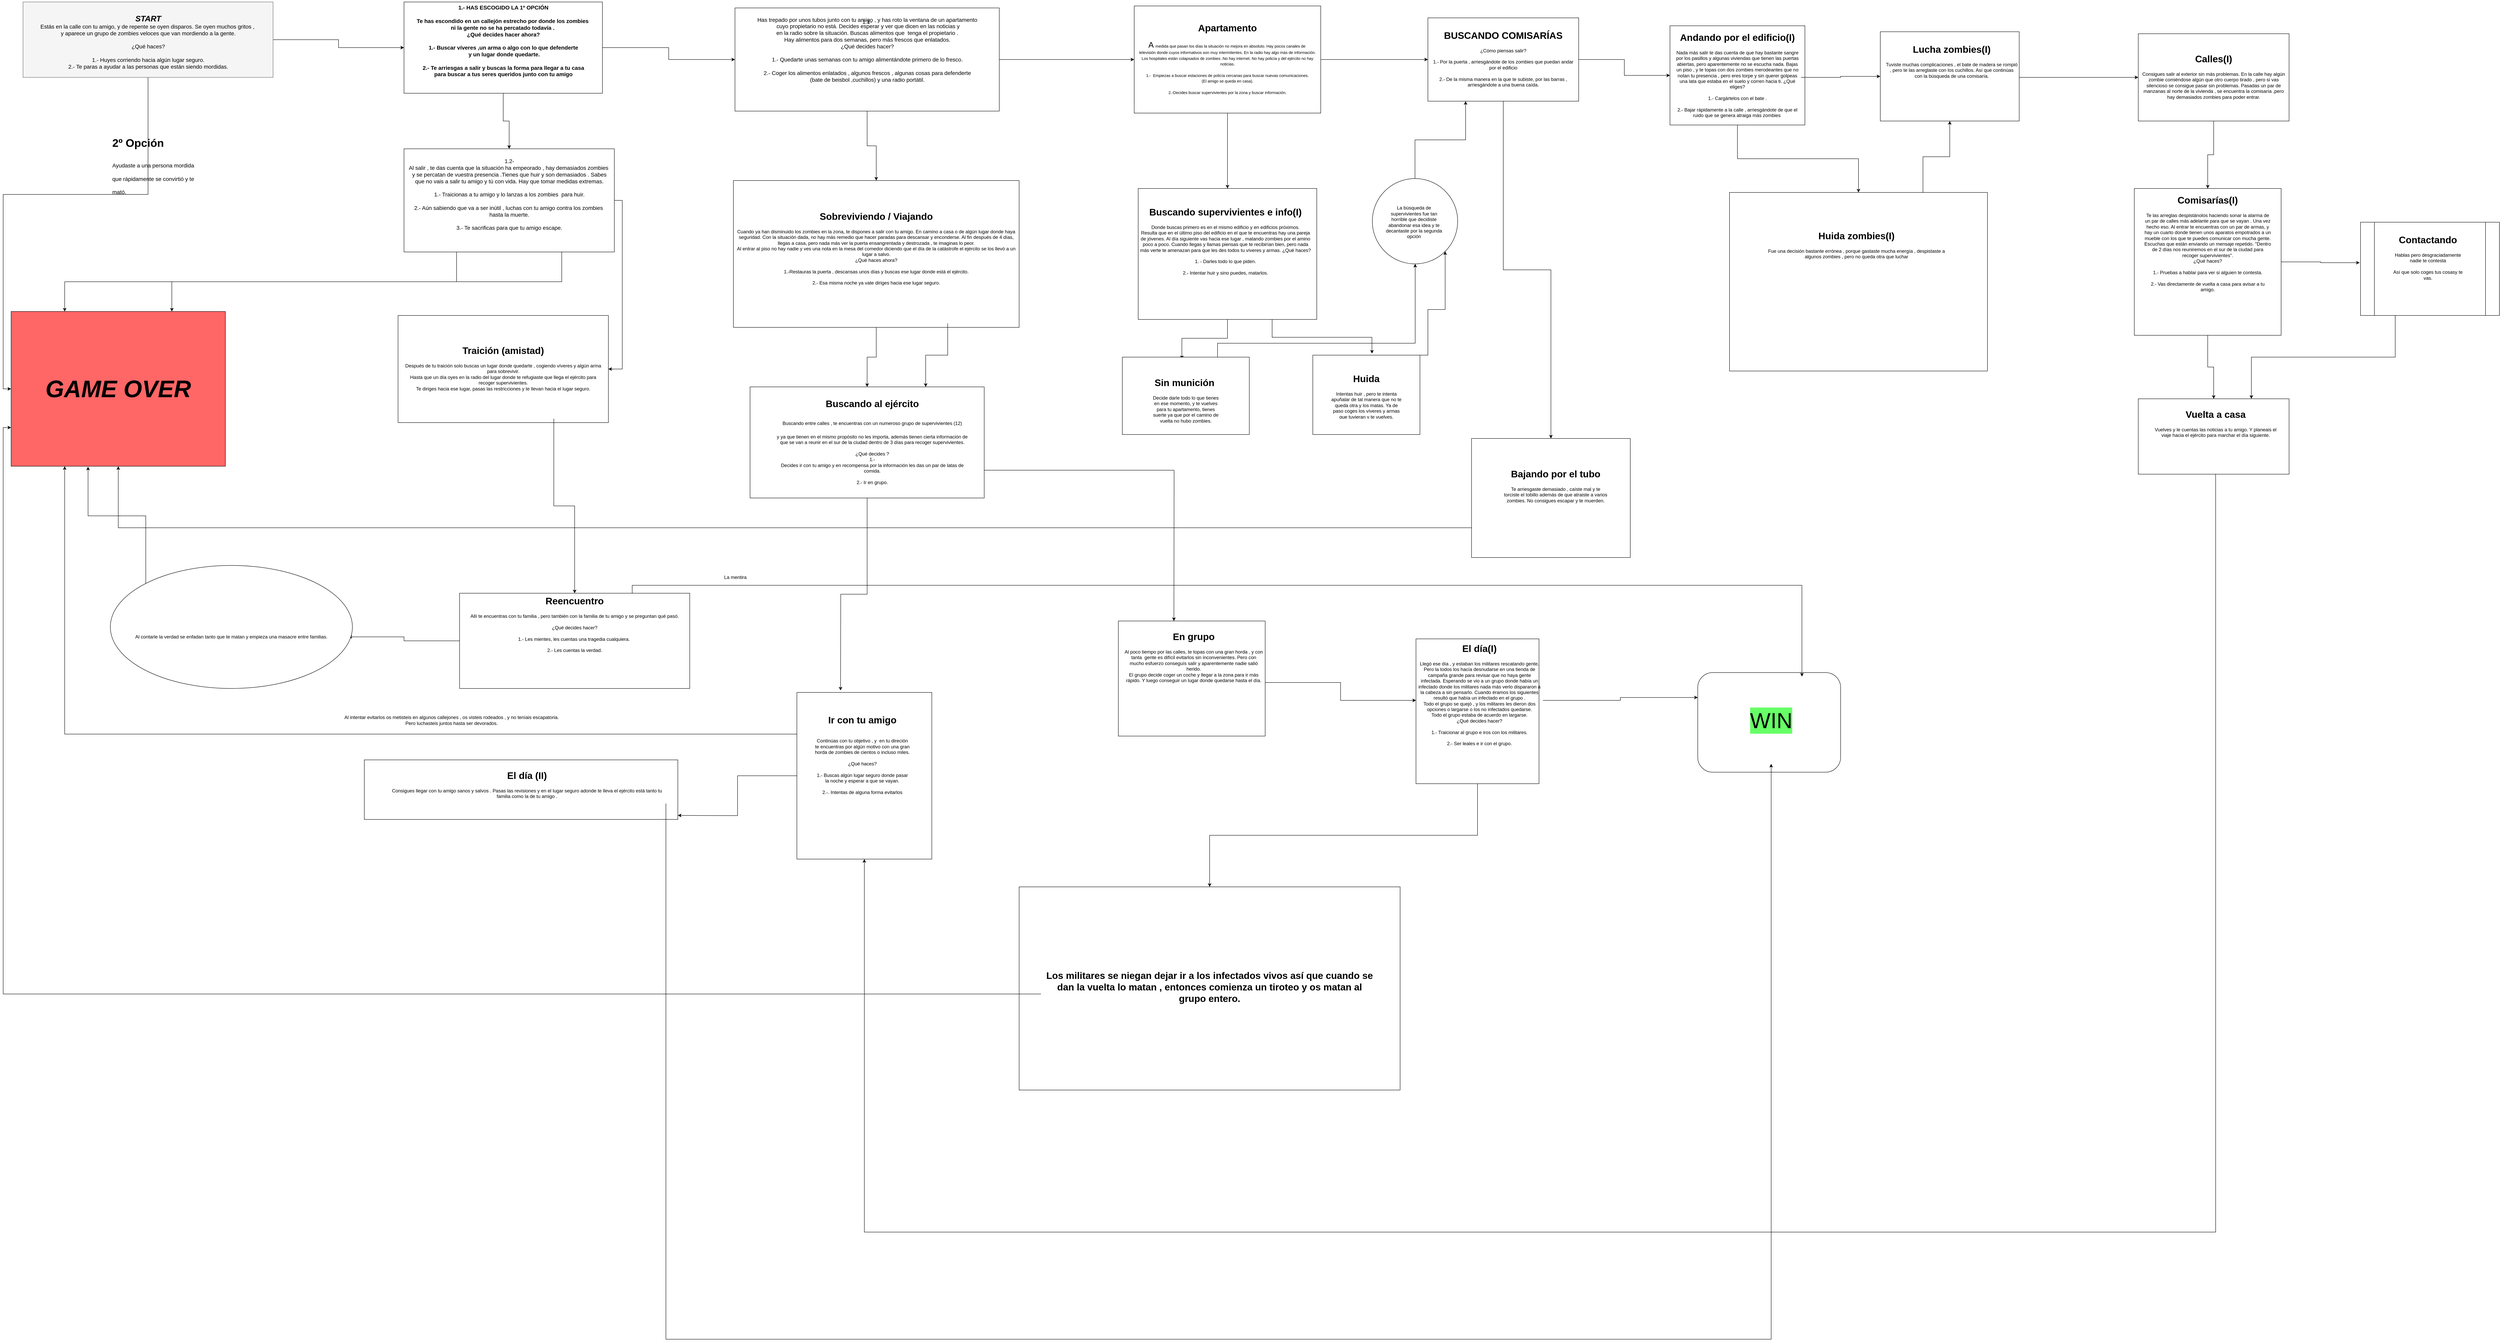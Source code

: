 <mxfile version="13.9.2" type="github">
  <diagram id="TumvB3jtfq2kJoedRNaW" name="Page-1">
    <mxGraphModel dx="8265" dy="4388" grid="1" gridSize="10" guides="1" tooltips="1" connect="1" arrows="1" fold="1" page="1" pageScale="1" pageWidth="827" pageHeight="1169" math="0" shadow="0">
      <root>
        <mxCell id="0" />
        <mxCell id="1" parent="0" />
        <mxCell id="l0OJAWfN0QNwZ4EXdsEu-7" style="edgeStyle=orthogonalEdgeStyle;rounded=0;orthogonalLoop=1;jettySize=auto;html=1;exitX=1;exitY=0.5;exitDx=0;exitDy=0;entryX=0;entryY=0.5;entryDx=0;entryDy=0;fontSize=14;" parent="1" source="l0OJAWfN0QNwZ4EXdsEu-1" target="l0OJAWfN0QNwZ4EXdsEu-4" edge="1">
          <mxGeometry relative="1" as="geometry" />
        </mxCell>
        <mxCell id="l0OJAWfN0QNwZ4EXdsEu-21" style="edgeStyle=orthogonalEdgeStyle;rounded=0;orthogonalLoop=1;jettySize=auto;html=1;exitX=0.5;exitY=1;exitDx=0;exitDy=0;entryX=0;entryY=0.5;entryDx=0;entryDy=0;fontSize=14;" parent="1" source="l0OJAWfN0QNwZ4EXdsEu-1" target="l0OJAWfN0QNwZ4EXdsEu-18" edge="1">
          <mxGeometry relative="1" as="geometry" />
        </mxCell>
        <mxCell id="l0OJAWfN0QNwZ4EXdsEu-1" value="" style="rounded=0;whiteSpace=wrap;html=1;fillColor=#f5f5f5;strokeColor=#666666;fontColor=#333333;fontFamily=Lucida Caligraphy;fontSize=14;" parent="1" vertex="1">
          <mxGeometry x="-140" y="30" width="630" height="190" as="geometry" />
        </mxCell>
        <mxCell id="l0OJAWfN0QNwZ4EXdsEu-2" value="&lt;div style=&quot;font-size: 20px&quot;&gt;&lt;i&gt;&lt;b&gt;START&lt;/b&gt;&lt;/i&gt;&lt;/div&gt;&lt;div&gt;Estás en la calle con tu amigo, y de repente se oyen disparos. Se oyen muchos gritos ,&amp;nbsp;&lt;/div&gt;&lt;div&gt;y aparece un grupo de zombies veloces que van mordiendo a la gente.&lt;/div&gt;&lt;div&gt;&lt;br&gt;&lt;/div&gt;&lt;div&gt;¿Qué haces?&lt;/div&gt;&lt;div&gt;&lt;br&gt;&lt;/div&gt;&lt;div&gt;1.- Huyes corriendo hacia algún lugar seguro.&lt;/div&gt;&lt;div&gt;2.- Te paras a ayudar a las personas que están siendo mordidas.&lt;/div&gt;" style="text;html=1;resizable=0;autosize=1;align=center;verticalAlign=middle;points=[];fillColor=none;strokeColor=none;rounded=0;fontSize=14;" parent="1" vertex="1">
          <mxGeometry x="-105" y="60" width="560" height="140" as="geometry" />
        </mxCell>
        <mxCell id="l0OJAWfN0QNwZ4EXdsEu-16" style="edgeStyle=orthogonalEdgeStyle;rounded=0;orthogonalLoop=1;jettySize=auto;html=1;exitX=1;exitY=0.5;exitDx=0;exitDy=0;fontSize=14;" parent="1" source="l0OJAWfN0QNwZ4EXdsEu-4" target="l0OJAWfN0QNwZ4EXdsEu-12" edge="1">
          <mxGeometry relative="1" as="geometry" />
        </mxCell>
        <mxCell id="uLf2W3OkuAJnaL3Q7dk--6" style="edgeStyle=orthogonalEdgeStyle;rounded=0;orthogonalLoop=1;jettySize=auto;html=1;exitX=0.5;exitY=1;exitDx=0;exitDy=0;entryX=0.5;entryY=0;entryDx=0;entryDy=0;" edge="1" parent="1" source="l0OJAWfN0QNwZ4EXdsEu-4" target="l0OJAWfN0QNwZ4EXdsEu-14">
          <mxGeometry relative="1" as="geometry" />
        </mxCell>
        <mxCell id="l0OJAWfN0QNwZ4EXdsEu-4" value="" style="rounded=0;whiteSpace=wrap;html=1;fontSize=14;" parent="1" vertex="1">
          <mxGeometry x="820" y="30" width="500" height="230" as="geometry" />
        </mxCell>
        <mxCell id="l0OJAWfN0QNwZ4EXdsEu-6" value="&lt;b&gt;1.- HAS ESCOGIDO LA 1º OPCIÓN&lt;br&gt;&lt;br&gt;Te has escondido en un callejón estrecho por donde los zombies&amp;nbsp;&lt;br&gt;ni la gente no se ha percatado todavía .&amp;nbsp;&lt;br&gt;¿Qué decides hacer ahora?&lt;br&gt;&lt;br&gt;1.- Buscar víveres ,un arma o algo con lo que defenderte&lt;br&gt;&amp;nbsp;y un lugar donde quedarte.&lt;br&gt;&lt;br&gt;2.- Te arriesgas a salir y buscas la forma para llegar a tu casa&lt;br&gt;para buscar a tus seres queridos junto con tu amigo&lt;br&gt;&lt;br&gt;&lt;br&gt;&lt;/b&gt;" style="text;html=1;resizable=0;autosize=1;align=center;verticalAlign=middle;points=[];fillColor=none;strokeColor=none;rounded=0;fontSize=14;" parent="1" vertex="1">
          <mxGeometry x="845" y="30" width="450" height="230" as="geometry" />
        </mxCell>
        <mxCell id="uLf2W3OkuAJnaL3Q7dk--7" style="edgeStyle=orthogonalEdgeStyle;rounded=0;orthogonalLoop=1;jettySize=auto;html=1;entryX=0;entryY=0.5;entryDx=0;entryDy=0;" edge="1" parent="1" source="l0OJAWfN0QNwZ4EXdsEu-12" target="8rFJarjfxFBORZC3riLU-4">
          <mxGeometry relative="1" as="geometry" />
        </mxCell>
        <mxCell id="uLf2W3OkuAJnaL3Q7dk--9" style="edgeStyle=orthogonalEdgeStyle;rounded=0;orthogonalLoop=1;jettySize=auto;html=1;entryX=0.5;entryY=0;entryDx=0;entryDy=0;" edge="1" parent="1" source="l0OJAWfN0QNwZ4EXdsEu-12" target="uLf2W3OkuAJnaL3Q7dk--8">
          <mxGeometry relative="1" as="geometry" />
        </mxCell>
        <mxCell id="l0OJAWfN0QNwZ4EXdsEu-12" value="" style="rounded=0;whiteSpace=wrap;html=1;fontSize=14;" parent="1" vertex="1">
          <mxGeometry x="1654" y="45" width="666" height="260" as="geometry" />
        </mxCell>
        <mxCell id="l0OJAWfN0QNwZ4EXdsEu-13" value="Has trepado por unos tubos junto con tu amigo , y has roto la ventana de un apartamento&lt;br&gt;&amp;nbsp;cuyo propietario no está. Decides esperar y ver que dicen en las noticias y &lt;br&gt;en la radio sobre la&amp;nbsp;situación. Buscas alimentos que&amp;nbsp; tenga el propietario .&lt;br&gt;Hay alimentos para dos semanas, pero más frescos que enlatados.&lt;br&gt;¿Qué decides hacer?&lt;br&gt;&lt;br&gt;1.- Quedarte unas semanas con tu amigo alimentándote primero de lo fresco.&lt;br&gt;&lt;br&gt;2.- Coger los alimentos enlatados , algunos frescos , algunas cosas para defenderte&lt;br&gt;(bate de beisbol ,cuchillos) y una radio portátil.&lt;br&gt;" style="text;html=1;resizable=0;autosize=1;align=center;verticalAlign=middle;points=[];fillColor=none;strokeColor=none;rounded=0;fontSize=14;" parent="1" vertex="1">
          <mxGeometry x="1702" y="60" width="570" height="180" as="geometry" />
        </mxCell>
        <mxCell id="l0OJAWfN0QNwZ4EXdsEu-22" style="edgeStyle=orthogonalEdgeStyle;rounded=0;orthogonalLoop=1;jettySize=auto;html=1;exitX=0.25;exitY=1;exitDx=0;exitDy=0;entryX=0.25;entryY=0;entryDx=0;entryDy=0;fontSize=14;" parent="1" source="l0OJAWfN0QNwZ4EXdsEu-14" target="l0OJAWfN0QNwZ4EXdsEu-18" edge="1">
          <mxGeometry relative="1" as="geometry" />
        </mxCell>
        <mxCell id="l0OJAWfN0QNwZ4EXdsEu-23" style="edgeStyle=orthogonalEdgeStyle;rounded=0;orthogonalLoop=1;jettySize=auto;html=1;exitX=0.75;exitY=1;exitDx=0;exitDy=0;entryX=0.75;entryY=0;entryDx=0;entryDy=0;fontSize=14;" parent="1" source="l0OJAWfN0QNwZ4EXdsEu-14" target="l0OJAWfN0QNwZ4EXdsEu-18" edge="1">
          <mxGeometry relative="1" as="geometry" />
        </mxCell>
        <mxCell id="uLf2W3OkuAJnaL3Q7dk--5" style="edgeStyle=orthogonalEdgeStyle;rounded=0;orthogonalLoop=1;jettySize=auto;html=1;exitX=1;exitY=0.5;exitDx=0;exitDy=0;entryX=1;entryY=0.5;entryDx=0;entryDy=0;" edge="1" parent="1" source="l0OJAWfN0QNwZ4EXdsEu-14" target="8rFJarjfxFBORZC3riLU-1">
          <mxGeometry relative="1" as="geometry" />
        </mxCell>
        <mxCell id="l0OJAWfN0QNwZ4EXdsEu-14" value="" style="rounded=0;whiteSpace=wrap;html=1;fontSize=14;" parent="1" vertex="1">
          <mxGeometry x="820" y="400" width="530" height="260" as="geometry" />
        </mxCell>
        <mxCell id="l0OJAWfN0QNwZ4EXdsEu-15" value="1.2-&lt;br&gt;Al salir , te das cuenta que la situación ha empeorado , hay demasiados zombies&amp;nbsp;&lt;br&gt;y se percatan de vuestra presencia .Tienes que huir y son demasiados . Sabes&lt;br&gt;que no vais a salir tu amigo y tú con vida. Hay que tomar medidas extremas.&lt;br&gt;&lt;br&gt;1.- Traicionas a tu amigo y lo lanzas a los zombies&amp;nbsp; para huir.&lt;br&gt;&lt;br&gt;2.- Aún sabiendo que va a ser inútil , luchas con tu amigo contra los zombies&amp;nbsp;&lt;br&gt;hasta la muerte.&lt;br&gt;&lt;br&gt;3.- Te sacrificas para que tu amigo escape." style="text;html=1;resizable=0;autosize=1;align=center;verticalAlign=middle;points=[];fillColor=none;strokeColor=none;rounded=0;fontSize=14;" parent="1" vertex="1">
          <mxGeometry x="825" y="420" width="520" height="190" as="geometry" />
        </mxCell>
        <mxCell id="l0OJAWfN0QNwZ4EXdsEu-18" value="&lt;font size=&quot;1&quot;&gt;&lt;b&gt;&lt;i style=&quot;font-size: 60px&quot;&gt;GAME OVER&lt;/i&gt;&lt;/b&gt;&lt;/font&gt;" style="rounded=0;whiteSpace=wrap;html=1;fontSize=14;labelBackgroundColor=none;fillColor=#FF6666;" parent="1" vertex="1">
          <mxGeometry x="-170" y="810" width="540" height="390" as="geometry" />
        </mxCell>
        <mxCell id="l0OJAWfN0QNwZ4EXdsEu-24" value="&lt;h1&gt;&lt;span&gt;2º Opción&lt;/span&gt;&lt;/h1&gt;&lt;h1&gt;&lt;span style=&quot;font-size: 14px ; font-weight: normal&quot;&gt;Ayudaste a una persona mordida que rápidamente se convirtió y te mató.&lt;/span&gt;&lt;br&gt;&lt;/h1&gt;" style="text;html=1;strokeColor=none;fillColor=none;spacing=5;spacingTop=-20;whiteSpace=wrap;overflow=hidden;rounded=0;labelBackgroundColor=none;fontSize=14;" parent="1" vertex="1">
          <mxGeometry x="80" y="360" width="230" height="160" as="geometry" />
        </mxCell>
        <mxCell id="l0OJAWfN0QNwZ4EXdsEu-26" value="1.1-" style="text;html=1;strokeColor=none;fillColor=none;align=center;verticalAlign=middle;whiteSpace=wrap;rounded=0;labelBackgroundColor=none;fontSize=14;" parent="1" vertex="1">
          <mxGeometry x="1967" y="70" width="40" height="20" as="geometry" />
        </mxCell>
        <mxCell id="8rFJarjfxFBORZC3riLU-1" value="" style="rounded=0;whiteSpace=wrap;html=1;" parent="1" vertex="1">
          <mxGeometry x="805" y="820" width="530" height="270" as="geometry" />
        </mxCell>
        <mxCell id="uLf2W3OkuAJnaL3Q7dk--98" style="edgeStyle=orthogonalEdgeStyle;rounded=0;orthogonalLoop=1;jettySize=auto;html=1;exitX=0.75;exitY=1;exitDx=0;exitDy=0;fontColor=#000000;" edge="1" parent="1" source="8rFJarjfxFBORZC3riLU-2" target="uLf2W3OkuAJnaL3Q7dk--97">
          <mxGeometry relative="1" as="geometry" />
        </mxCell>
        <mxCell id="8rFJarjfxFBORZC3riLU-2" value="&lt;h1&gt;Traición (amistad)&lt;/h1&gt;&lt;div&gt;Después de tu traición solo buscas un lugar donde quedarte , cogiendo víveres y algún arma para sobrevivir.&lt;/div&gt;&lt;div&gt;Hasta que un día oyes en la radio del lugar donde te refugiaste que llega el ejército para recoger supervivientes.&lt;/div&gt;&lt;div&gt;Te diriges hacia ese lugar, pasas las restricciones y te llevan hacia el lugar seguro.&lt;/div&gt;" style="text;html=1;strokeColor=none;fillColor=none;spacing=5;spacingTop=-20;whiteSpace=wrap;overflow=hidden;rounded=0;align=center;verticalAlign=middle;" parent="1" vertex="1">
          <mxGeometry x="815" y="830" width="510" height="250" as="geometry" />
        </mxCell>
        <mxCell id="8rFJarjfxFBORZC3riLU-3" value="" style="rounded=0;whiteSpace=wrap;html=1;align=center;" parent="1" vertex="1">
          <mxGeometry x="2660" y="40" width="470" height="270" as="geometry" />
        </mxCell>
        <mxCell id="uLf2W3OkuAJnaL3Q7dk--12" style="edgeStyle=orthogonalEdgeStyle;rounded=0;orthogonalLoop=1;jettySize=auto;html=1;exitX=1;exitY=0.5;exitDx=0;exitDy=0;" edge="1" parent="1" source="8rFJarjfxFBORZC3riLU-4" target="uLf2W3OkuAJnaL3Q7dk--11">
          <mxGeometry relative="1" as="geometry" />
        </mxCell>
        <mxCell id="uLf2W3OkuAJnaL3Q7dk--28" style="edgeStyle=orthogonalEdgeStyle;rounded=0;orthogonalLoop=1;jettySize=auto;html=1;exitX=0.5;exitY=1;exitDx=0;exitDy=0;entryX=0.5;entryY=0;entryDx=0;entryDy=0;" edge="1" parent="1" source="8rFJarjfxFBORZC3riLU-4" target="uLf2W3OkuAJnaL3Q7dk--27">
          <mxGeometry relative="1" as="geometry" />
        </mxCell>
        <mxCell id="8rFJarjfxFBORZC3riLU-4" value="&lt;h1&gt;Apartamento&lt;/h1&gt;&lt;div&gt;&lt;span style=&quot;font-size: 20px&quot;&gt;A &lt;/span&gt;&lt;font size=&quot;1&quot;&gt;medida que pasan los días la situación no mejora en absoluto. Hay pocos canales de&amp;nbsp;&lt;/font&gt;&lt;/div&gt;&lt;div&gt;&lt;font size=&quot;1&quot;&gt;televisión donde cuyos informativos son muy intermitentes. En la radio hay algo más de información.&lt;/font&gt;&lt;/div&gt;&lt;div&gt;&lt;font size=&quot;1&quot;&gt;Los hospitales están colapsados de zombies .No hay internet. No hay policía y del ejército no hay noticias.&lt;/font&gt;&lt;/div&gt;&lt;div&gt;&lt;font size=&quot;1&quot;&gt;&lt;br&gt;&lt;/font&gt;&lt;/div&gt;&lt;div&gt;&lt;font size=&quot;1&quot;&gt;1.-&amp;nbsp; Empiezas a buscar estaciones de policía cercanas para buscar nuevas comunicaciones.&lt;/font&gt;&lt;/div&gt;&lt;div&gt;&lt;font size=&quot;1&quot;&gt;(El amigo se queda en casa).&lt;/font&gt;&lt;/div&gt;&lt;div&gt;&lt;font size=&quot;1&quot;&gt;&lt;br&gt;&lt;/font&gt;&lt;/div&gt;&lt;div&gt;&lt;font size=&quot;1&quot;&gt;2.-Decides buscar supervivientes por la zona y buscar información.&lt;/font&gt;&lt;/div&gt;" style="text;html=1;strokeColor=none;fillColor=none;spacing=5;spacingTop=-20;whiteSpace=wrap;overflow=hidden;rounded=0;align=center;verticalAlign=middle;" parent="1" vertex="1">
          <mxGeometry x="2660" y="40" width="470" height="270" as="geometry" />
        </mxCell>
        <mxCell id="uLf2W3OkuAJnaL3Q7dk--26" style="edgeStyle=orthogonalEdgeStyle;rounded=0;orthogonalLoop=1;jettySize=auto;html=1;exitX=0.5;exitY=1;exitDx=0;exitDy=0;" edge="1" parent="1" source="uLf2W3OkuAJnaL3Q7dk--8" target="uLf2W3OkuAJnaL3Q7dk--24">
          <mxGeometry relative="1" as="geometry" />
        </mxCell>
        <mxCell id="uLf2W3OkuAJnaL3Q7dk--8" value="" style="rounded=0;whiteSpace=wrap;html=1;" vertex="1" parent="1">
          <mxGeometry x="1650" y="480" width="720" height="370" as="geometry" />
        </mxCell>
        <mxCell id="uLf2W3OkuAJnaL3Q7dk--43" style="edgeStyle=orthogonalEdgeStyle;rounded=0;orthogonalLoop=1;jettySize=auto;html=1;exitX=0.75;exitY=1;exitDx=0;exitDy=0;entryX=0.75;entryY=0;entryDx=0;entryDy=0;" edge="1" parent="1" source="uLf2W3OkuAJnaL3Q7dk--10" target="uLf2W3OkuAJnaL3Q7dk--24">
          <mxGeometry relative="1" as="geometry" />
        </mxCell>
        <mxCell id="uLf2W3OkuAJnaL3Q7dk--10" value="&lt;h1&gt;Sobreviviendo / Viajando&lt;/h1&gt;&lt;div&gt;Cuando ya han disminuido los zombies en la zona, te dispones a salir con tu amigo. En camino a casa o de algún lugar donde haya seguridad. Con la situación dada, no hay más remedio que hacer paradas para descansar y enconderse. Al fin después de 4 días, llegas a casa, pero nada más ver la puerta ensangrentada y destrozada , te imaginas lo peor.&lt;/div&gt;&lt;div&gt;Al entrar al piso no hay nadie y ves una nota en la mesa del comedor diciendo que el día de la catástrofe el ejército se los llevó a un lugar a salvo.&lt;/div&gt;&lt;div&gt;¿Qué haces ahora?&lt;/div&gt;&lt;div&gt;&lt;br&gt;&lt;/div&gt;&lt;div&gt;1.-Restauras la puerta , descansas unos días y buscas ese lugar donde está el ejército.&lt;/div&gt;&lt;div&gt;&lt;br&gt;&lt;/div&gt;&lt;div&gt;2.- Esa misma noche ya vate diriges hacia ese lugar seguro.&lt;/div&gt;&lt;div&gt;&amp;nbsp;&lt;/div&gt;" style="text;html=1;strokeColor=none;fillColor=none;spacing=5;spacingTop=-20;whiteSpace=wrap;overflow=hidden;rounded=0;align=center;verticalAlign=middle;" vertex="1" parent="1">
          <mxGeometry x="1650" y="480" width="720" height="360" as="geometry" />
        </mxCell>
        <mxCell id="uLf2W3OkuAJnaL3Q7dk--11" value="" style="rounded=0;whiteSpace=wrap;html=1;align=center;" vertex="1" parent="1">
          <mxGeometry x="3400" y="70" width="380" height="210" as="geometry" />
        </mxCell>
        <mxCell id="uLf2W3OkuAJnaL3Q7dk--16" style="edgeStyle=orthogonalEdgeStyle;rounded=0;orthogonalLoop=1;jettySize=auto;html=1;entryX=0;entryY=0.5;entryDx=0;entryDy=0;" edge="1" parent="1" source="uLf2W3OkuAJnaL3Q7dk--13" target="uLf2W3OkuAJnaL3Q7dk--14">
          <mxGeometry relative="1" as="geometry" />
        </mxCell>
        <mxCell id="uLf2W3OkuAJnaL3Q7dk--36" style="edgeStyle=orthogonalEdgeStyle;rounded=0;orthogonalLoop=1;jettySize=auto;html=1;entryX=0.5;entryY=0;entryDx=0;entryDy=0;" edge="1" parent="1" source="uLf2W3OkuAJnaL3Q7dk--13" target="uLf2W3OkuAJnaL3Q7dk--30">
          <mxGeometry relative="1" as="geometry" />
        </mxCell>
        <mxCell id="uLf2W3OkuAJnaL3Q7dk--13" value="&lt;h1&gt;BUSCANDO COMISARÍAS&lt;/h1&gt;&lt;div&gt;¿Cómo piensas salir?&lt;/div&gt;&lt;div&gt;&lt;br&gt;&lt;/div&gt;&lt;div&gt;1.- Por la puerta , arriesgándote de los zombies que puedan andar por el edificio&lt;/div&gt;&lt;div&gt;&lt;br&gt;&lt;/div&gt;&lt;div&gt;2.- De la misma manera en la que te subiste, por las barras , arriesgándote a una buena caída.&lt;/div&gt;" style="text;html=1;strokeColor=none;fillColor=none;spacing=5;spacingTop=-20;whiteSpace=wrap;overflow=hidden;rounded=0;align=center;verticalAlign=middle;" vertex="1" parent="1">
          <mxGeometry x="3400" y="70" width="380" height="210" as="geometry" />
        </mxCell>
        <mxCell id="uLf2W3OkuAJnaL3Q7dk--14" value="" style="rounded=0;whiteSpace=wrap;html=1;align=center;" vertex="1" parent="1">
          <mxGeometry x="4010" y="90" width="340" height="250" as="geometry" />
        </mxCell>
        <mxCell id="uLf2W3OkuAJnaL3Q7dk--22" style="edgeStyle=orthogonalEdgeStyle;rounded=0;orthogonalLoop=1;jettySize=auto;html=1;entryX=0;entryY=0.5;entryDx=0;entryDy=0;" edge="1" parent="1" source="uLf2W3OkuAJnaL3Q7dk--15" target="uLf2W3OkuAJnaL3Q7dk--17">
          <mxGeometry relative="1" as="geometry" />
        </mxCell>
        <mxCell id="uLf2W3OkuAJnaL3Q7dk--40" style="edgeStyle=orthogonalEdgeStyle;rounded=0;orthogonalLoop=1;jettySize=auto;html=1;entryX=0.5;entryY=0;entryDx=0;entryDy=0;" edge="1" parent="1" source="uLf2W3OkuAJnaL3Q7dk--15" target="uLf2W3OkuAJnaL3Q7dk--37">
          <mxGeometry relative="1" as="geometry" />
        </mxCell>
        <mxCell id="uLf2W3OkuAJnaL3Q7dk--15" value="&lt;h1&gt;&lt;span&gt;Andando por el edificio(I)&lt;/span&gt;&lt;br&gt;&lt;/h1&gt;&lt;div&gt;&lt;span&gt;Nada más salir te das cuenta de que hay bastante sangre por los pasillos y algunas viviendas que tienen las puertas abiertas, pero aparentemente no se escucha nada. Bajas un piso , y te topas con dos zombies merodeantes que no notan tu presencia , pero eres torpe y sin querer golpeas una lata que estaba en el suelo y corren hacia ti. ¿Qué eliges?&lt;/span&gt;&lt;/div&gt;&lt;div&gt;&lt;span&gt;&lt;br&gt;&lt;/span&gt;&lt;/div&gt;&lt;div&gt;&lt;span&gt;1.- Cargártelos con el bate .&lt;/span&gt;&lt;/div&gt;&lt;div&gt;&lt;br&gt;&lt;/div&gt;&lt;div&gt;2.- Bajar rápidamente a la calle , arriesgándote de que el ruido que se genera atraiga más zombies&amp;nbsp;&lt;/div&gt;" style="text;html=1;strokeColor=none;fillColor=none;spacing=5;spacingTop=-20;whiteSpace=wrap;overflow=hidden;rounded=0;align=center;" vertex="1" parent="1">
          <mxGeometry x="4020" y="100" width="320" height="240" as="geometry" />
        </mxCell>
        <mxCell id="uLf2W3OkuAJnaL3Q7dk--17" value="" style="rounded=0;whiteSpace=wrap;html=1;align=center;" vertex="1" parent="1">
          <mxGeometry x="4540" y="105" width="350" height="225" as="geometry" />
        </mxCell>
        <mxCell id="uLf2W3OkuAJnaL3Q7dk--21" style="edgeStyle=orthogonalEdgeStyle;rounded=0;orthogonalLoop=1;jettySize=auto;html=1;entryX=0;entryY=0.5;entryDx=0;entryDy=0;" edge="1" parent="1" source="uLf2W3OkuAJnaL3Q7dk--18" target="uLf2W3OkuAJnaL3Q7dk--20">
          <mxGeometry relative="1" as="geometry" />
        </mxCell>
        <mxCell id="uLf2W3OkuAJnaL3Q7dk--18" value="&lt;h1&gt;Lucha zombies(I)&lt;/h1&gt;&lt;div&gt;Tuviste muchas complicaciones , el bate de madera se rompió , pero te las arreglaste con los cuchillos. Así que continúas con la búsqueda de una comisaría.&lt;/div&gt;" style="text;html=1;strokeColor=none;fillColor=none;spacing=5;spacingTop=-20;whiteSpace=wrap;overflow=hidden;rounded=0;align=center;" vertex="1" parent="1">
          <mxGeometry x="4550" y="130" width="340" height="180" as="geometry" />
        </mxCell>
        <mxCell id="uLf2W3OkuAJnaL3Q7dk--19" value="" style="rounded=0;whiteSpace=wrap;html=1;align=center;" vertex="1" parent="1">
          <mxGeometry x="5190" y="110" width="380" height="220" as="geometry" />
        </mxCell>
        <mxCell id="uLf2W3OkuAJnaL3Q7dk--45" style="edgeStyle=orthogonalEdgeStyle;rounded=0;orthogonalLoop=1;jettySize=auto;html=1;entryX=0.5;entryY=0;entryDx=0;entryDy=0;" edge="1" parent="1" source="uLf2W3OkuAJnaL3Q7dk--20" target="uLf2W3OkuAJnaL3Q7dk--44">
          <mxGeometry relative="1" as="geometry" />
        </mxCell>
        <mxCell id="uLf2W3OkuAJnaL3Q7dk--20" value="&lt;h1&gt;Calles(I)&lt;/h1&gt;&lt;div&gt;Consigues salir al exterior sin más problemas. En la calle hay algún zombie comiéndose algún que otro cuerpo tirado , pero si vas silencioso se consigue pasar sin problemas. Pasadas un par de manzanas al norte de la vivienda , se encuentra la comisaría ,pero hay demasiados zombies para poder entrar.&lt;/div&gt;" style="text;html=1;strokeColor=none;fillColor=none;spacing=5;spacingTop=-20;whiteSpace=wrap;overflow=hidden;rounded=0;align=center;verticalAlign=middle;" vertex="1" parent="1">
          <mxGeometry x="5190" y="110" width="380" height="220" as="geometry" />
        </mxCell>
        <mxCell id="uLf2W3OkuAJnaL3Q7dk--47" style="edgeStyle=orthogonalEdgeStyle;rounded=0;orthogonalLoop=1;jettySize=auto;html=1;exitX=0.5;exitY=1;exitDx=0;exitDy=0;" edge="1" parent="1" source="uLf2W3OkuAJnaL3Q7dk--24">
          <mxGeometry relative="1" as="geometry">
            <mxPoint x="1920" y="1765" as="targetPoint" />
          </mxGeometry>
        </mxCell>
        <mxCell id="uLf2W3OkuAJnaL3Q7dk--76" style="edgeStyle=orthogonalEdgeStyle;rounded=0;orthogonalLoop=1;jettySize=auto;html=1;exitX=1;exitY=0.75;exitDx=0;exitDy=0;" edge="1" parent="1" source="uLf2W3OkuAJnaL3Q7dk--24">
          <mxGeometry relative="1" as="geometry">
            <mxPoint x="2760" y="1590" as="targetPoint" />
          </mxGeometry>
        </mxCell>
        <mxCell id="uLf2W3OkuAJnaL3Q7dk--24" value="" style="rounded=0;whiteSpace=wrap;html=1;align=center;" vertex="1" parent="1">
          <mxGeometry x="1692" y="1000" width="590" height="280" as="geometry" />
        </mxCell>
        <mxCell id="uLf2W3OkuAJnaL3Q7dk--52" style="edgeStyle=orthogonalEdgeStyle;rounded=0;orthogonalLoop=1;jettySize=auto;html=1;entryX=0.469;entryY=0.026;entryDx=0;entryDy=0;entryPerimeter=0;" edge="1" parent="1" source="uLf2W3OkuAJnaL3Q7dk--27" target="uLf2W3OkuAJnaL3Q7dk--50">
          <mxGeometry relative="1" as="geometry" />
        </mxCell>
        <mxCell id="uLf2W3OkuAJnaL3Q7dk--53" style="edgeStyle=orthogonalEdgeStyle;rounded=0;orthogonalLoop=1;jettySize=auto;html=1;exitX=0.75;exitY=1;exitDx=0;exitDy=0;entryX=0.552;entryY=-0.02;entryDx=0;entryDy=0;entryPerimeter=0;" edge="1" parent="1" source="uLf2W3OkuAJnaL3Q7dk--27" target="uLf2W3OkuAJnaL3Q7dk--51">
          <mxGeometry relative="1" as="geometry" />
        </mxCell>
        <mxCell id="uLf2W3OkuAJnaL3Q7dk--27" value="" style="rounded=0;whiteSpace=wrap;html=1;align=center;" vertex="1" parent="1">
          <mxGeometry x="2670" y="500" width="450" height="330" as="geometry" />
        </mxCell>
        <mxCell id="uLf2W3OkuAJnaL3Q7dk--29" value="&lt;h1&gt;Buscando supervivientes e info(I)&lt;/h1&gt;&lt;div&gt;Donde buscas primero es en el mismo edificio y en edificios próximos.&lt;/div&gt;&lt;div&gt;Resulta que en el último piso del edificio en el que te encuentras hay una pareja de jóvenes. Al día siguiente vas hacia ese lugar , matando zombies por el amino poco a poco. Cuando llegas y llamas piensas que te recibirían bien, pero nada más verte te amenazan para que les des todos tu víveres y armas. ¿Qué haces?&lt;/div&gt;&lt;div&gt;&lt;br&gt;&lt;/div&gt;&lt;div&gt;1. - Darles todo lo que piden.&lt;/div&gt;&lt;div&gt;&lt;br&gt;&lt;/div&gt;&lt;div&gt;2.- Intentar huir y sino puedes, matarlos.&lt;/div&gt;&lt;div&gt;&lt;br&gt;&lt;/div&gt;&lt;div&gt;&amp;nbsp;&lt;/div&gt;&lt;div&gt;&lt;br&gt;&lt;/div&gt;" style="text;html=1;strokeColor=none;fillColor=none;spacing=5;spacingTop=-20;whiteSpace=wrap;overflow=hidden;rounded=0;align=center;" vertex="1" parent="1">
          <mxGeometry x="2670" y="540" width="440" height="225" as="geometry" />
        </mxCell>
        <mxCell id="uLf2W3OkuAJnaL3Q7dk--35" style="edgeStyle=orthogonalEdgeStyle;rounded=0;orthogonalLoop=1;jettySize=auto;html=1;exitX=0;exitY=0.75;exitDx=0;exitDy=0;entryX=0.5;entryY=1;entryDx=0;entryDy=0;" edge="1" parent="1" source="uLf2W3OkuAJnaL3Q7dk--30" target="l0OJAWfN0QNwZ4EXdsEu-18">
          <mxGeometry relative="1" as="geometry" />
        </mxCell>
        <mxCell id="uLf2W3OkuAJnaL3Q7dk--30" value="" style="rounded=0;whiteSpace=wrap;html=1;align=center;" vertex="1" parent="1">
          <mxGeometry x="3510" y="1130" width="400" height="300" as="geometry" />
        </mxCell>
        <mxCell id="uLf2W3OkuAJnaL3Q7dk--32" value="&lt;h1&gt;Bajando por el tubo&lt;/h1&gt;&lt;div&gt;Te arriesgaste demasiado , caíste mal y te torciste el tobillo además de que atraiste a varios zombies. No consigues escapar y te muerden.&lt;/div&gt;" style="text;html=1;strokeColor=none;fillColor=none;spacing=5;spacingTop=-20;whiteSpace=wrap;overflow=hidden;rounded=0;align=center;" vertex="1" parent="1">
          <mxGeometry x="3587" y="1200" width="270" height="170" as="geometry" />
        </mxCell>
        <mxCell id="uLf2W3OkuAJnaL3Q7dk--41" style="edgeStyle=orthogonalEdgeStyle;rounded=0;orthogonalLoop=1;jettySize=auto;html=1;exitX=0.75;exitY=0;exitDx=0;exitDy=0;entryX=0.5;entryY=1;entryDx=0;entryDy=0;" edge="1" parent="1" source="uLf2W3OkuAJnaL3Q7dk--37" target="uLf2W3OkuAJnaL3Q7dk--17">
          <mxGeometry relative="1" as="geometry" />
        </mxCell>
        <mxCell id="uLf2W3OkuAJnaL3Q7dk--37" value="" style="rounded=0;whiteSpace=wrap;html=1;align=center;" vertex="1" parent="1">
          <mxGeometry x="4160" y="510" width="650" height="450" as="geometry" />
        </mxCell>
        <mxCell id="uLf2W3OkuAJnaL3Q7dk--39" value="&lt;h1&gt;Huida zombies(I)&lt;/h1&gt;&lt;p&gt;Fue una decisión bastante errónea , porque gastaste mucha energía , despistaste a algunos zombies , pero no queda otra que luchar&lt;/p&gt;" style="text;html=1;strokeColor=none;fillColor=none;spacing=5;spacingTop=-20;whiteSpace=wrap;overflow=hidden;rounded=0;align=center;" vertex="1" parent="1">
          <mxGeometry x="4240" y="600" width="480" height="270" as="geometry" />
        </mxCell>
        <mxCell id="uLf2W3OkuAJnaL3Q7dk--42" value="&lt;h1&gt;&lt;span&gt;Buscando al ejército&lt;/span&gt;&lt;/h1&gt;&lt;h1&gt;&lt;span style=&quot;font-size: 12px ; font-weight: normal&quot;&gt;Buscando entre calles , te encuentras con un numeroso grupo de supervivientes (12)&lt;/span&gt;&lt;/h1&gt;&lt;div&gt;&lt;span style=&quot;font-size: 12px ; font-weight: normal&quot;&gt;y ya que tienen en el mismo propósito no les importa, además tienen cierta información de que se van a reunir en el sur de la ciudad dentro de 3 días para recoger supervivientes.&lt;/span&gt;&lt;/div&gt;&lt;div&gt;&lt;span style=&quot;font-size: 12px ; font-weight: normal&quot;&gt;&lt;br&gt;&lt;/span&gt;&lt;/div&gt;&lt;div&gt;¿Qué decides ?&lt;/div&gt;&lt;div&gt;1.-&lt;/div&gt;Decides ir con tu amigo y en recompensa por la información les das un par de latas de comida.&lt;div&gt;&lt;br&gt;&lt;/div&gt;&lt;div&gt;2.- Ir en grupo.&lt;/div&gt;&lt;div&gt;&lt;br&gt;&lt;/div&gt;" style="text;html=1;strokeColor=none;fillColor=none;spacing=5;spacingTop=-20;whiteSpace=wrap;overflow=hidden;rounded=0;align=center;" vertex="1" parent="1">
          <mxGeometry x="1750" y="1022.5" width="500" height="235" as="geometry" />
        </mxCell>
        <mxCell id="uLf2W3OkuAJnaL3Q7dk--66" style="edgeStyle=orthogonalEdgeStyle;rounded=0;orthogonalLoop=1;jettySize=auto;html=1;entryX=-0.006;entryY=0.434;entryDx=0;entryDy=0;entryPerimeter=0;" edge="1" parent="1" source="uLf2W3OkuAJnaL3Q7dk--44" target="uLf2W3OkuAJnaL3Q7dk--63">
          <mxGeometry relative="1" as="geometry" />
        </mxCell>
        <mxCell id="uLf2W3OkuAJnaL3Q7dk--68" style="edgeStyle=orthogonalEdgeStyle;rounded=0;orthogonalLoop=1;jettySize=auto;html=1;exitX=0.5;exitY=1;exitDx=0;exitDy=0;" edge="1" parent="1" source="uLf2W3OkuAJnaL3Q7dk--44" target="uLf2W3OkuAJnaL3Q7dk--65">
          <mxGeometry relative="1" as="geometry" />
        </mxCell>
        <mxCell id="uLf2W3OkuAJnaL3Q7dk--44" value="" style="rounded=0;whiteSpace=wrap;html=1;align=center;" vertex="1" parent="1">
          <mxGeometry x="5180" y="500" width="370" height="370" as="geometry" />
        </mxCell>
        <mxCell id="uLf2W3OkuAJnaL3Q7dk--46" value="&lt;h1&gt;Comisarías(I)&lt;/h1&gt;&lt;div&gt;Te las arreglas despistánolos haciendo sonar la alarma de un par de calles más adelante para que se vayan . Una vez hecho eso. Al entrar te encuentras con un par de armas, y hay un cuarto donde tienen unos aparatos empotrados a un mueble con los que te puedes comunicar con mucha gente.&lt;/div&gt;&lt;div&gt;Escuchas que están enviando un mensaje repetido. &quot;Dentro de 2 días nos reuniremos en el sur de la ciudad para recoger supervivientes&quot;.&lt;/div&gt;&lt;div&gt;¿Qué haces?&lt;/div&gt;&lt;div&gt;&lt;br&gt;&lt;/div&gt;&lt;div&gt;1.- Pruebas a hablar para ver si alguien te contesta.&lt;/div&gt;&lt;div&gt;&lt;br&gt;&lt;/div&gt;&lt;div&gt;2.- Vas directamente de vuelta a casa para avisar a tu amigo.&lt;/div&gt;" style="text;html=1;strokeColor=none;fillColor=none;spacing=5;spacingTop=-20;whiteSpace=wrap;overflow=hidden;rounded=0;align=center;" vertex="1" parent="1">
          <mxGeometry x="5200" y="510" width="330" height="320" as="geometry" />
        </mxCell>
        <mxCell id="uLf2W3OkuAJnaL3Q7dk--74" style="edgeStyle=orthogonalEdgeStyle;rounded=0;orthogonalLoop=1;jettySize=auto;html=1;exitX=0;exitY=0.25;exitDx=0;exitDy=0;entryX=0.25;entryY=1;entryDx=0;entryDy=0;" edge="1" parent="1" source="uLf2W3OkuAJnaL3Q7dk--48" target="l0OJAWfN0QNwZ4EXdsEu-18">
          <mxGeometry relative="1" as="geometry" />
        </mxCell>
        <mxCell id="uLf2W3OkuAJnaL3Q7dk--90" style="edgeStyle=orthogonalEdgeStyle;rounded=0;orthogonalLoop=1;jettySize=auto;html=1;exitX=0;exitY=0.5;exitDx=0;exitDy=0;fontColor=#000000;" edge="1" parent="1" source="uLf2W3OkuAJnaL3Q7dk--48">
          <mxGeometry relative="1" as="geometry">
            <mxPoint x="1510.0" y="2080" as="targetPoint" />
          </mxGeometry>
        </mxCell>
        <mxCell id="uLf2W3OkuAJnaL3Q7dk--48" value="" style="rounded=0;whiteSpace=wrap;html=1;align=center;" vertex="1" parent="1">
          <mxGeometry x="1810" y="1770" width="340" height="420" as="geometry" />
        </mxCell>
        <mxCell id="uLf2W3OkuAJnaL3Q7dk--49" value="&lt;h1&gt;Ir con tu amigo&lt;/h1&gt;&lt;div&gt;&lt;br&gt;&lt;/div&gt;&lt;div&gt;Continúas con tu objetivo , y&amp;nbsp; en tu direción te encuentras por algún motivo con una gran horda de zombies de cientos o incluso miles.&lt;/div&gt;&lt;div&gt;&lt;br&gt;&lt;/div&gt;&lt;div&gt;¿Qué haces?&lt;/div&gt;&lt;div&gt;&lt;br&gt;&lt;/div&gt;&lt;div&gt;1.- Buscas algún lugar seguro donde pasar la noche y esperar a que se vayan.&lt;/div&gt;&lt;div&gt;&lt;br&gt;&lt;/div&gt;&lt;div&gt;2.-. Intentas de alguna forma evitarlos&lt;/div&gt;" style="text;html=1;strokeColor=none;fillColor=none;spacing=5;spacingTop=-20;whiteSpace=wrap;overflow=hidden;rounded=0;align=center;" vertex="1" parent="1">
          <mxGeometry x="1850" y="1820" width="250" height="290" as="geometry" />
        </mxCell>
        <mxCell id="uLf2W3OkuAJnaL3Q7dk--59" style="edgeStyle=orthogonalEdgeStyle;rounded=0;orthogonalLoop=1;jettySize=auto;html=1;exitX=0.75;exitY=0;exitDx=0;exitDy=0;" edge="1" parent="1" source="uLf2W3OkuAJnaL3Q7dk--50" target="uLf2W3OkuAJnaL3Q7dk--56">
          <mxGeometry relative="1" as="geometry">
            <Array as="points">
              <mxPoint x="2870" y="890" />
              <mxPoint x="3368" y="890" />
            </Array>
          </mxGeometry>
        </mxCell>
        <mxCell id="uLf2W3OkuAJnaL3Q7dk--50" value="" style="rounded=0;whiteSpace=wrap;html=1;align=center;" vertex="1" parent="1">
          <mxGeometry x="2630" y="925" width="320" height="195" as="geometry" />
        </mxCell>
        <mxCell id="uLf2W3OkuAJnaL3Q7dk--60" style="edgeStyle=orthogonalEdgeStyle;rounded=0;orthogonalLoop=1;jettySize=auto;html=1;exitX=0.75;exitY=0;exitDx=0;exitDy=0;entryX=1;entryY=1;entryDx=0;entryDy=0;" edge="1" parent="1" source="uLf2W3OkuAJnaL3Q7dk--51" target="uLf2W3OkuAJnaL3Q7dk--56">
          <mxGeometry relative="1" as="geometry">
            <Array as="points">
              <mxPoint x="3400" y="920" />
              <mxPoint x="3400" y="805" />
              <mxPoint x="3444" y="805" />
            </Array>
          </mxGeometry>
        </mxCell>
        <mxCell id="uLf2W3OkuAJnaL3Q7dk--51" value="" style="rounded=0;whiteSpace=wrap;html=1;align=center;" vertex="1" parent="1">
          <mxGeometry x="3110" y="920" width="270" height="200" as="geometry" />
        </mxCell>
        <mxCell id="uLf2W3OkuAJnaL3Q7dk--54" value="&lt;h1&gt;Sin munición&amp;nbsp;&lt;/h1&gt;&lt;div&gt;Decide darle todo lo que tienes en ese momento, y te vuelves para tu apartamento, tienes suerte ya que por el camino de vuelta no hubo zombies.&lt;/div&gt;" style="text;html=1;strokeColor=none;fillColor=none;spacing=5;spacingTop=-20;whiteSpace=wrap;overflow=hidden;rounded=0;align=center;" vertex="1" parent="1">
          <mxGeometry x="2695" y="970" width="190" height="120" as="geometry" />
        </mxCell>
        <mxCell id="uLf2W3OkuAJnaL3Q7dk--55" value="&lt;h1&gt;Huida&lt;/h1&gt;&lt;div&gt;Intentas huir , pero te intenta apuñalar de tal manera que no te queda otra y los matas. Ya de paso coges los víveres y armas que tuvieran y te vuelves.&lt;/div&gt;&lt;div&gt;&lt;br&gt;&lt;/div&gt;&lt;div&gt;&lt;br&gt;&lt;/div&gt;" style="text;html=1;strokeColor=none;fillColor=none;spacing=5;spacingTop=-20;whiteSpace=wrap;overflow=hidden;rounded=0;align=center;" vertex="1" parent="1">
          <mxGeometry x="3150" y="960" width="190" height="120" as="geometry" />
        </mxCell>
        <mxCell id="uLf2W3OkuAJnaL3Q7dk--62" style="edgeStyle=orthogonalEdgeStyle;rounded=0;orthogonalLoop=1;jettySize=auto;html=1;exitX=0.5;exitY=0;exitDx=0;exitDy=0;entryX=0.25;entryY=1;entryDx=0;entryDy=0;" edge="1" parent="1" source="uLf2W3OkuAJnaL3Q7dk--56" target="uLf2W3OkuAJnaL3Q7dk--13">
          <mxGeometry relative="1" as="geometry" />
        </mxCell>
        <mxCell id="uLf2W3OkuAJnaL3Q7dk--56" value="" style="ellipse;whiteSpace=wrap;html=1;aspect=fixed;align=center;" vertex="1" parent="1">
          <mxGeometry x="3260" y="475" width="215" height="215" as="geometry" />
        </mxCell>
        <mxCell id="uLf2W3OkuAJnaL3Q7dk--58" value="La búsqueda de supervivientes fue tan horrible que decidiste abandonar esa idea y te decantaste por la segunda opción" style="text;html=1;strokeColor=none;fillColor=none;align=center;verticalAlign=middle;whiteSpace=wrap;rounded=0;" vertex="1" parent="1">
          <mxGeometry x="3290" y="510" width="150" height="150" as="geometry" />
        </mxCell>
        <mxCell id="uLf2W3OkuAJnaL3Q7dk--67" style="edgeStyle=orthogonalEdgeStyle;rounded=0;orthogonalLoop=1;jettySize=auto;html=1;exitX=0.25;exitY=1;exitDx=0;exitDy=0;entryX=0.75;entryY=0;entryDx=0;entryDy=0;" edge="1" parent="1" source="uLf2W3OkuAJnaL3Q7dk--63" target="uLf2W3OkuAJnaL3Q7dk--65">
          <mxGeometry relative="1" as="geometry" />
        </mxCell>
        <mxCell id="uLf2W3OkuAJnaL3Q7dk--63" value="" style="shape=process;whiteSpace=wrap;html=1;backgroundOutline=1;align=center;" vertex="1" parent="1">
          <mxGeometry x="5750" y="585" width="350" height="235" as="geometry" />
        </mxCell>
        <mxCell id="uLf2W3OkuAJnaL3Q7dk--64" value="&lt;h1&gt;Contactando&lt;/h1&gt;&lt;div&gt;Hablas pero desgraciadamente nadie te contesta&lt;/div&gt;&lt;div&gt;&lt;br&gt;&lt;/div&gt;&lt;div&gt;Así que solo coges tus cosasy te vas.&lt;/div&gt;" style="text;html=1;strokeColor=none;fillColor=none;spacing=5;spacingTop=-20;whiteSpace=wrap;overflow=hidden;rounded=0;align=center;" vertex="1" parent="1">
          <mxGeometry x="5820" y="610" width="200" height="153" as="geometry" />
        </mxCell>
        <mxCell id="uLf2W3OkuAJnaL3Q7dk--65" value="" style="rounded=0;whiteSpace=wrap;html=1;align=center;" vertex="1" parent="1">
          <mxGeometry x="5190" y="1030" width="380" height="190" as="geometry" />
        </mxCell>
        <mxCell id="uLf2W3OkuAJnaL3Q7dk--89" style="edgeStyle=orthogonalEdgeStyle;rounded=0;orthogonalLoop=1;jettySize=auto;html=1;exitX=0.5;exitY=1;exitDx=0;exitDy=0;entryX=0.5;entryY=1;entryDx=0;entryDy=0;fontColor=#000000;" edge="1" parent="1" source="uLf2W3OkuAJnaL3Q7dk--69" target="uLf2W3OkuAJnaL3Q7dk--48">
          <mxGeometry relative="1" as="geometry">
            <Array as="points">
              <mxPoint x="5385" y="3130" />
              <mxPoint x="1980" y="3130" />
            </Array>
          </mxGeometry>
        </mxCell>
        <mxCell id="uLf2W3OkuAJnaL3Q7dk--69" value="&lt;h1&gt;Vuelta a casa&lt;/h1&gt;&lt;div&gt;Vuelves y le cuentas las noticias a tu amigo. Y planeais el viaje hacia el ejército para marchar el día siguiente.&lt;/div&gt;" style="text;html=1;strokeColor=none;fillColor=none;spacing=5;spacingTop=-20;whiteSpace=wrap;overflow=hidden;rounded=0;align=center;" vertex="1" parent="1">
          <mxGeometry x="5220" y="1050" width="330" height="170" as="geometry" />
        </mxCell>
        <mxCell id="uLf2W3OkuAJnaL3Q7dk--75" value="Al intentar evitarlos os metisteis en algunos callejones , os visteis rodeados , y no teníais escapatoria.&lt;br&gt;Pero luchasteis juntos hasta ser devorados." style="text;html=1;strokeColor=none;fillColor=none;align=center;verticalAlign=middle;whiteSpace=wrap;rounded=0;" vertex="1" parent="1">
          <mxGeometry x="660" y="1800" width="560" height="80" as="geometry" />
        </mxCell>
        <mxCell id="uLf2W3OkuAJnaL3Q7dk--77" value="" style="rounded=0;whiteSpace=wrap;html=1;align=center;" vertex="1" parent="1">
          <mxGeometry x="2620" y="1590" width="370" height="290" as="geometry" />
        </mxCell>
        <mxCell id="uLf2W3OkuAJnaL3Q7dk--81" style="edgeStyle=orthogonalEdgeStyle;rounded=0;orthogonalLoop=1;jettySize=auto;html=1;entryX=0;entryY=0.5;entryDx=0;entryDy=0;" edge="1" parent="1" source="uLf2W3OkuAJnaL3Q7dk--78" target="uLf2W3OkuAJnaL3Q7dk--80">
          <mxGeometry relative="1" as="geometry" />
        </mxCell>
        <mxCell id="uLf2W3OkuAJnaL3Q7dk--78" value="&lt;h1&gt;En grupo&lt;/h1&gt;&lt;div&gt;Al poco tiempo por las calles, te topas con una gran horda , y con tanta&amp;nbsp; gente es difícil evitarlos sin inconvenientes. Pero con mucho esfuerzo conseguís salir y aparentemente nadie salió herido.&lt;/div&gt;&lt;div&gt;El grupo decide coger un coche y llegar a la zona para ir más rápido. Y luego conseguir un lugar donde quedarse hasta el día.&lt;/div&gt;&lt;div&gt;&lt;br&gt;&lt;/div&gt;&lt;div&gt;&lt;br&gt;&lt;/div&gt;" style="text;html=1;strokeColor=none;fillColor=none;spacing=5;spacingTop=-20;whiteSpace=wrap;overflow=hidden;rounded=0;align=center;" vertex="1" parent="1">
          <mxGeometry x="2630" y="1610" width="360" height="270" as="geometry" />
        </mxCell>
        <mxCell id="uLf2W3OkuAJnaL3Q7dk--86" style="edgeStyle=orthogonalEdgeStyle;rounded=0;orthogonalLoop=1;jettySize=auto;html=1;exitX=0.5;exitY=1;exitDx=0;exitDy=0;entryX=0.5;entryY=0;entryDx=0;entryDy=0;fontColor=#000000;" edge="1" parent="1" source="uLf2W3OkuAJnaL3Q7dk--79" target="uLf2W3OkuAJnaL3Q7dk--85">
          <mxGeometry relative="1" as="geometry" />
        </mxCell>
        <mxCell id="uLf2W3OkuAJnaL3Q7dk--79" value="" style="rounded=0;whiteSpace=wrap;html=1;align=center;" vertex="1" parent="1">
          <mxGeometry x="3370" y="1635" width="310" height="365" as="geometry" />
        </mxCell>
        <mxCell id="uLf2W3OkuAJnaL3Q7dk--84" style="edgeStyle=orthogonalEdgeStyle;rounded=0;orthogonalLoop=1;jettySize=auto;html=1;exitX=1;exitY=0.5;exitDx=0;exitDy=0;entryX=0;entryY=0.25;entryDx=0;entryDy=0;fontColor=#000000;" edge="1" parent="1" source="uLf2W3OkuAJnaL3Q7dk--80" target="uLf2W3OkuAJnaL3Q7dk--82">
          <mxGeometry relative="1" as="geometry" />
        </mxCell>
        <mxCell id="uLf2W3OkuAJnaL3Q7dk--80" value="&lt;h1&gt;El día(I)&lt;/h1&gt;&lt;div&gt;Llegó ese día , y estaban los militares rescatando gente. Pero la todos los hacía desnudarse en una tienda de campaña grande para revisar que no haya gente infectada. Esperando se vio a un grupo donde había un infectado donde los militares nada más verlo dispararon a la cabeza a sin pensarlo. Cuando éramos los siguientes resultó que había un infectado en el grupo .&lt;/div&gt;&lt;div&gt;Todo el grupo se quejó , y los militares les dieron dos opciones o largarse o los no infectados quedarse.&lt;/div&gt;&lt;div&gt;Todo el grupo estaba de acuerdo en largarse.&lt;/div&gt;&lt;div&gt;¿Qué decides hacer?&lt;/div&gt;&lt;div&gt;&lt;br&gt;&lt;/div&gt;&lt;div&gt;1.- Traicionar al grupo e iros con los militares.&lt;/div&gt;&lt;div&gt;&lt;br&gt;&lt;/div&gt;&lt;div&gt;2.- Ser leales e ir con el grupo.&lt;/div&gt;&lt;div&gt;&lt;br&gt;&lt;/div&gt;" style="text;html=1;strokeColor=none;fillColor=none;spacing=5;spacingTop=-20;whiteSpace=wrap;overflow=hidden;rounded=0;align=center;" vertex="1" parent="1">
          <mxGeometry x="3370" y="1640" width="320" height="300" as="geometry" />
        </mxCell>
        <mxCell id="uLf2W3OkuAJnaL3Q7dk--82" value="" style="rounded=1;whiteSpace=wrap;html=1;align=center;fontColor=#66FF66;" vertex="1" parent="1">
          <mxGeometry x="4080" y="1720" width="360" height="251" as="geometry" />
        </mxCell>
        <mxCell id="uLf2W3OkuAJnaL3Q7dk--83" value="&lt;font style=&quot;font-size: 55px&quot;&gt;WIN&lt;/font&gt;" style="text;html=1;strokeColor=none;fillColor=none;align=center;verticalAlign=middle;whiteSpace=wrap;rounded=0;labelBackgroundColor=#66FF66;" vertex="1" parent="1">
          <mxGeometry x="4110" y="1730" width="310" height="220" as="geometry" />
        </mxCell>
        <mxCell id="uLf2W3OkuAJnaL3Q7dk--85" value="" style="rounded=0;whiteSpace=wrap;html=1;labelBackgroundColor=#66FF66;fontColor=#000000;align=center;" vertex="1" parent="1">
          <mxGeometry x="2370" y="2260" width="960" height="512" as="geometry" />
        </mxCell>
        <mxCell id="uLf2W3OkuAJnaL3Q7dk--88" style="edgeStyle=orthogonalEdgeStyle;rounded=0;orthogonalLoop=1;jettySize=auto;html=1;exitX=0;exitY=0.5;exitDx=0;exitDy=0;entryX=0;entryY=0.75;entryDx=0;entryDy=0;fontColor=#000000;" edge="1" parent="1" source="uLf2W3OkuAJnaL3Q7dk--87" target="l0OJAWfN0QNwZ4EXdsEu-18">
          <mxGeometry relative="1" as="geometry" />
        </mxCell>
        <mxCell id="uLf2W3OkuAJnaL3Q7dk--87" value="&lt;h1&gt;Los militares se niegan dejar ir a los infectados vivos así que cuando se dan la vuelta lo matan , entonces comienza un tiroteo y os matan al grupo entero.&lt;/h1&gt;&lt;div&gt;&lt;br&gt;&lt;/div&gt;" style="text;html=1;strokeColor=none;fillColor=none;spacing=5;spacingTop=-20;whiteSpace=wrap;overflow=hidden;rounded=0;labelBackgroundColor=none;fontColor=#000000;align=center;verticalAlign=middle;" vertex="1" parent="1">
          <mxGeometry x="2425" y="2320" width="850" height="420" as="geometry" />
        </mxCell>
        <mxCell id="uLf2W3OkuAJnaL3Q7dk--91" value="" style="rounded=0;whiteSpace=wrap;html=1;labelBackgroundColor=none;fontColor=#000000;align=center;" vertex="1" parent="1">
          <mxGeometry x="720" y="1940" width="790" height="150" as="geometry" />
        </mxCell>
        <mxCell id="uLf2W3OkuAJnaL3Q7dk--95" style="edgeStyle=orthogonalEdgeStyle;rounded=0;orthogonalLoop=1;jettySize=auto;html=1;exitX=1;exitY=1;exitDx=0;exitDy=0;entryX=0.5;entryY=1;entryDx=0;entryDy=0;fontColor=#000000;" edge="1" parent="1" source="uLf2W3OkuAJnaL3Q7dk--92" target="uLf2W3OkuAJnaL3Q7dk--83">
          <mxGeometry relative="1" as="geometry">
            <Array as="points">
              <mxPoint x="1480" y="3400" />
              <mxPoint x="4265" y="3400" />
            </Array>
          </mxGeometry>
        </mxCell>
        <mxCell id="uLf2W3OkuAJnaL3Q7dk--92" value="&lt;h1&gt;El día (II)&lt;/h1&gt;&lt;div&gt;Consigues llegar con tu amigo sanos y salvos . Pasas las revisiones y en el lugar seguro adonde te lleva el ejército está tanto tu familia como la de tu amigo .&lt;/div&gt;" style="text;html=1;strokeColor=none;fillColor=none;spacing=5;spacingTop=-20;whiteSpace=wrap;overflow=hidden;rounded=0;labelBackgroundColor=none;fontColor=#000000;align=center;" vertex="1" parent="1">
          <mxGeometry x="780" y="1960" width="700" height="90" as="geometry" />
        </mxCell>
        <mxCell id="uLf2W3OkuAJnaL3Q7dk--97" value="" style="rounded=0;whiteSpace=wrap;html=1;labelBackgroundColor=none;fontColor=#000000;align=center;" vertex="1" parent="1">
          <mxGeometry x="960" y="1520" width="580" height="240" as="geometry" />
        </mxCell>
        <mxCell id="uLf2W3OkuAJnaL3Q7dk--102" style="edgeStyle=orthogonalEdgeStyle;rounded=0;orthogonalLoop=1;jettySize=auto;html=1;exitX=0.75;exitY=0;exitDx=0;exitDy=0;entryX=0.75;entryY=0;entryDx=0;entryDy=0;fontColor=#000000;" edge="1" parent="1" source="uLf2W3OkuAJnaL3Q7dk--99" target="uLf2W3OkuAJnaL3Q7dk--83">
          <mxGeometry relative="1" as="geometry" />
        </mxCell>
        <mxCell id="uLf2W3OkuAJnaL3Q7dk--106" style="edgeStyle=orthogonalEdgeStyle;rounded=0;orthogonalLoop=1;jettySize=auto;html=1;entryX=1;entryY=0.5;entryDx=0;entryDy=0;fontColor=#000000;" edge="1" parent="1" source="uLf2W3OkuAJnaL3Q7dk--99" target="uLf2W3OkuAJnaL3Q7dk--104">
          <mxGeometry relative="1" as="geometry" />
        </mxCell>
        <mxCell id="uLf2W3OkuAJnaL3Q7dk--99" value="&lt;h1&gt;Reencuentro&lt;/h1&gt;&lt;div&gt;Allí te encuentras con tu familia , pero también con la familia de tu amigo y se preguntan qué pasó.&lt;/div&gt;&lt;div&gt;&lt;br&gt;&lt;/div&gt;&lt;div&gt;¿Qué decides hacer?&lt;/div&gt;&lt;div&gt;&lt;br&gt;&lt;/div&gt;&lt;div&gt;1.- Les mientes, les cuentas una tragedia cualquiera.&amp;nbsp;&lt;/div&gt;&lt;div&gt;&lt;br&gt;&lt;/div&gt;&lt;div&gt;2.- Les cuentas la verdad.&lt;/div&gt;" style="text;html=1;strokeColor=none;fillColor=none;spacing=5;spacingTop=-20;whiteSpace=wrap;overflow=hidden;rounded=0;labelBackgroundColor=none;fontColor=#000000;align=center;" vertex="1" parent="1">
          <mxGeometry x="960" y="1520" width="580" height="240" as="geometry" />
        </mxCell>
        <mxCell id="uLf2W3OkuAJnaL3Q7dk--105" style="edgeStyle=orthogonalEdgeStyle;rounded=0;orthogonalLoop=1;jettySize=auto;html=1;exitX=0;exitY=0;exitDx=0;exitDy=0;entryX=0.359;entryY=1.003;entryDx=0;entryDy=0;entryPerimeter=0;fontColor=#000000;" edge="1" parent="1" source="uLf2W3OkuAJnaL3Q7dk--103" target="l0OJAWfN0QNwZ4EXdsEu-18">
          <mxGeometry relative="1" as="geometry" />
        </mxCell>
        <mxCell id="uLf2W3OkuAJnaL3Q7dk--103" value="" style="ellipse;whiteSpace=wrap;html=1;labelBackgroundColor=none;fontColor=#000000;align=center;" vertex="1" parent="1">
          <mxGeometry x="80" y="1450" width="610" height="310" as="geometry" />
        </mxCell>
        <mxCell id="uLf2W3OkuAJnaL3Q7dk--104" value="Al contarle la verdad se enfadan tanto que te matan y empieza una masacre entre familias." style="text;html=1;strokeColor=none;fillColor=none;align=center;verticalAlign=middle;whiteSpace=wrap;rounded=0;labelBackgroundColor=none;fontColor=#000000;" vertex="1" parent="1">
          <mxGeometry x="90" y="1520" width="590" height="220" as="geometry" />
        </mxCell>
        <mxCell id="uLf2W3OkuAJnaL3Q7dk--107" value="La mentira&lt;br&gt;" style="text;html=1;strokeColor=none;fillColor=none;align=center;verticalAlign=middle;whiteSpace=wrap;rounded=0;labelBackgroundColor=none;fontColor=#000000;" vertex="1" parent="1">
          <mxGeometry x="1580" y="1470" width="150" height="20" as="geometry" />
        </mxCell>
      </root>
    </mxGraphModel>
  </diagram>
</mxfile>
